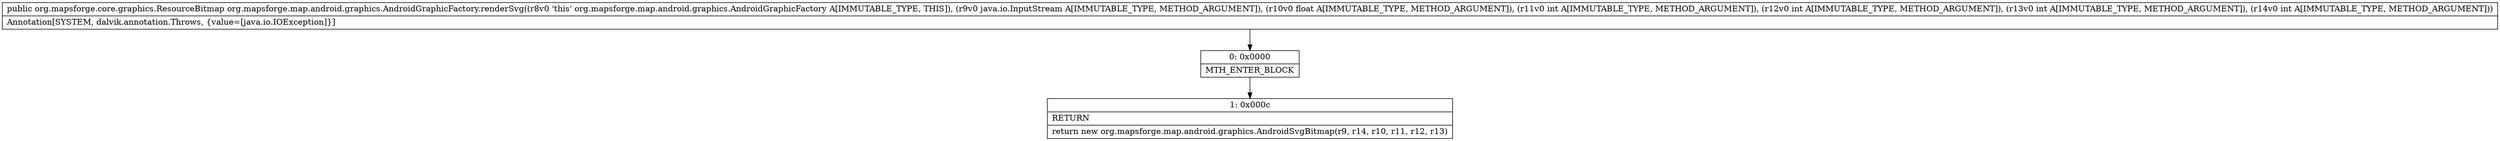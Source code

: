 digraph "CFG fororg.mapsforge.map.android.graphics.AndroidGraphicFactory.renderSvg(Ljava\/io\/InputStream;FIIII)Lorg\/mapsforge\/core\/graphics\/ResourceBitmap;" {
Node_0 [shape=record,label="{0\:\ 0x0000|MTH_ENTER_BLOCK\l}"];
Node_1 [shape=record,label="{1\:\ 0x000c|RETURN\l|return new org.mapsforge.map.android.graphics.AndroidSvgBitmap(r9, r14, r10, r11, r12, r13)\l}"];
MethodNode[shape=record,label="{public org.mapsforge.core.graphics.ResourceBitmap org.mapsforge.map.android.graphics.AndroidGraphicFactory.renderSvg((r8v0 'this' org.mapsforge.map.android.graphics.AndroidGraphicFactory A[IMMUTABLE_TYPE, THIS]), (r9v0 java.io.InputStream A[IMMUTABLE_TYPE, METHOD_ARGUMENT]), (r10v0 float A[IMMUTABLE_TYPE, METHOD_ARGUMENT]), (r11v0 int A[IMMUTABLE_TYPE, METHOD_ARGUMENT]), (r12v0 int A[IMMUTABLE_TYPE, METHOD_ARGUMENT]), (r13v0 int A[IMMUTABLE_TYPE, METHOD_ARGUMENT]), (r14v0 int A[IMMUTABLE_TYPE, METHOD_ARGUMENT]))  | Annotation[SYSTEM, dalvik.annotation.Throws, \{value=[java.io.IOException]\}]\l}"];
MethodNode -> Node_0;
Node_0 -> Node_1;
}

